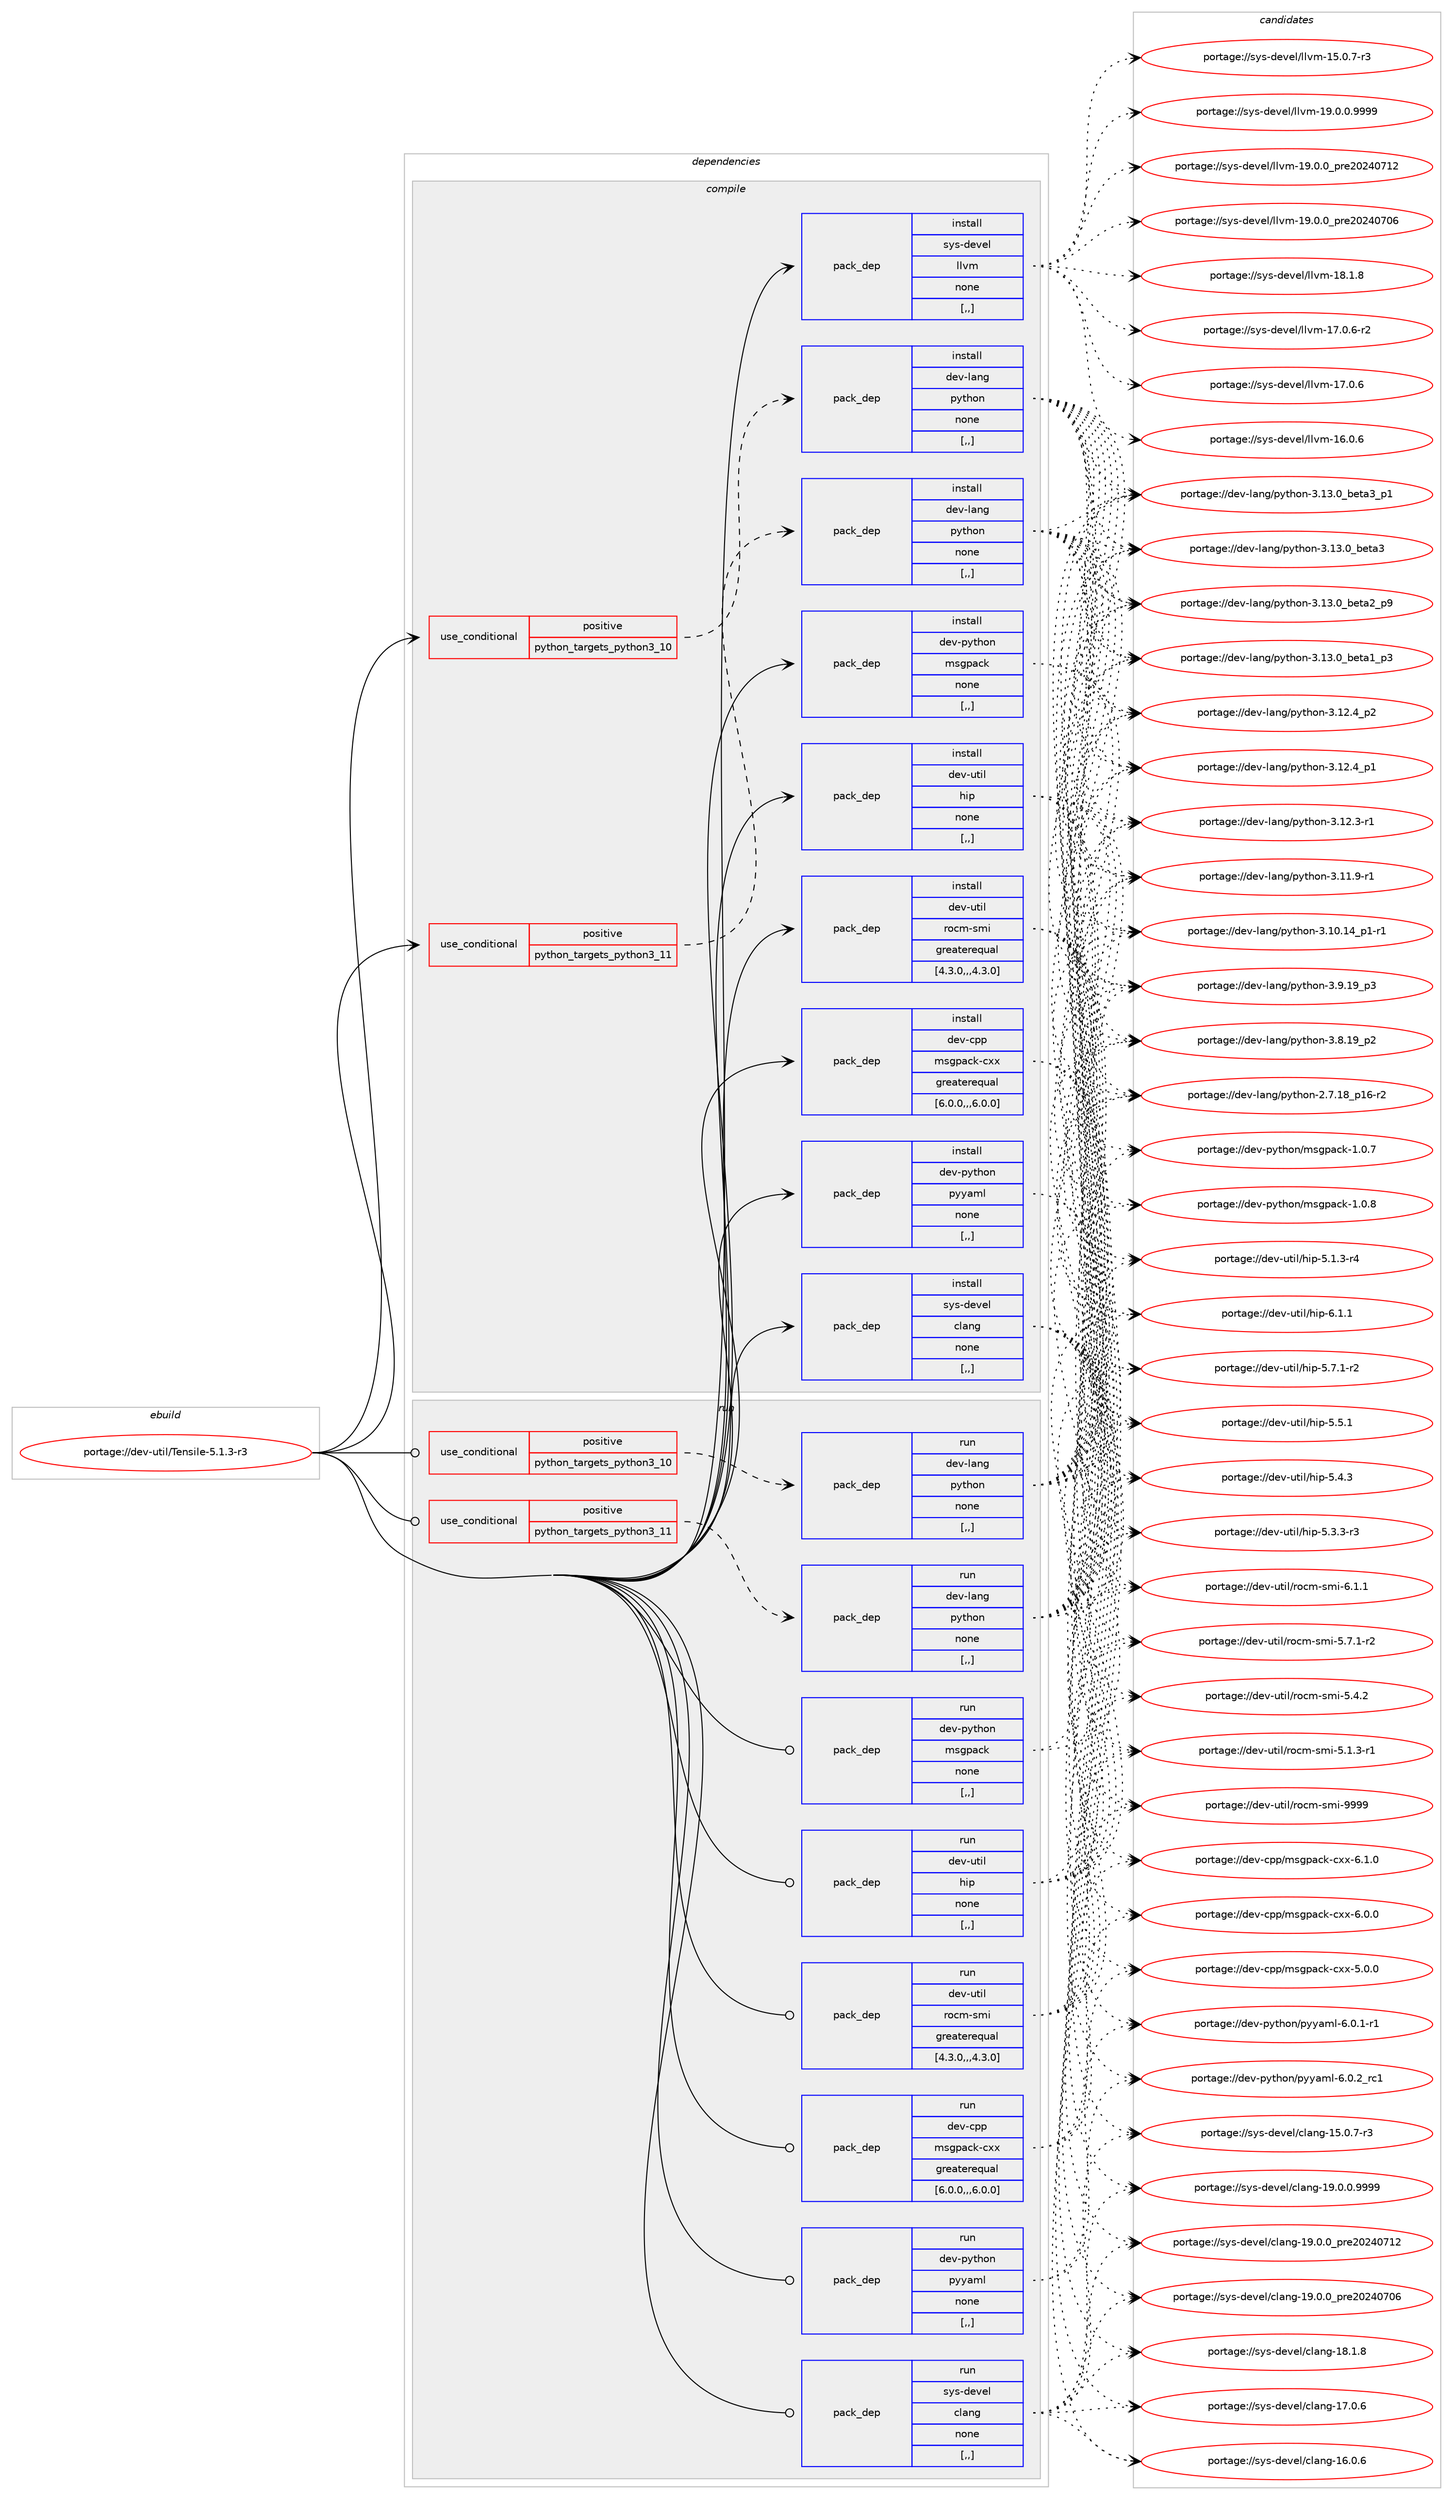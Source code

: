 digraph prolog {

# *************
# Graph options
# *************

newrank=true;
concentrate=true;
compound=true;
graph [rankdir=LR,fontname=Helvetica,fontsize=10,ranksep=1.5];#, ranksep=2.5, nodesep=0.2];
edge  [arrowhead=vee];
node  [fontname=Helvetica,fontsize=10];

# **********
# The ebuild
# **********

subgraph cluster_leftcol {
color=gray;
label=<<i>ebuild</i>>;
id [label="portage://dev-util/Tensile-5.1.3-r3", color=red, width=4, href="../dev-util/Tensile-5.1.3-r3.svg"];
}

# ****************
# The dependencies
# ****************

subgraph cluster_midcol {
color=gray;
label=<<i>dependencies</i>>;
subgraph cluster_compile {
fillcolor="#eeeeee";
style=filled;
label=<<i>compile</i>>;
subgraph cond58963 {
dependency209625 [label=<<TABLE BORDER="0" CELLBORDER="1" CELLSPACING="0" CELLPADDING="4"><TR><TD ROWSPAN="3" CELLPADDING="10">use_conditional</TD></TR><TR><TD>positive</TD></TR><TR><TD>python_targets_python3_10</TD></TR></TABLE>>, shape=none, color=red];
subgraph pack149252 {
dependency209626 [label=<<TABLE BORDER="0" CELLBORDER="1" CELLSPACING="0" CELLPADDING="4" WIDTH="220"><TR><TD ROWSPAN="6" CELLPADDING="30">pack_dep</TD></TR><TR><TD WIDTH="110">install</TD></TR><TR><TD>dev-lang</TD></TR><TR><TD>python</TD></TR><TR><TD>none</TD></TR><TR><TD>[,,]</TD></TR></TABLE>>, shape=none, color=blue];
}
dependency209625:e -> dependency209626:w [weight=20,style="dashed",arrowhead="vee"];
}
id:e -> dependency209625:w [weight=20,style="solid",arrowhead="vee"];
subgraph cond58964 {
dependency209627 [label=<<TABLE BORDER="0" CELLBORDER="1" CELLSPACING="0" CELLPADDING="4"><TR><TD ROWSPAN="3" CELLPADDING="10">use_conditional</TD></TR><TR><TD>positive</TD></TR><TR><TD>python_targets_python3_11</TD></TR></TABLE>>, shape=none, color=red];
subgraph pack149253 {
dependency209628 [label=<<TABLE BORDER="0" CELLBORDER="1" CELLSPACING="0" CELLPADDING="4" WIDTH="220"><TR><TD ROWSPAN="6" CELLPADDING="30">pack_dep</TD></TR><TR><TD WIDTH="110">install</TD></TR><TR><TD>dev-lang</TD></TR><TR><TD>python</TD></TR><TR><TD>none</TD></TR><TR><TD>[,,]</TD></TR></TABLE>>, shape=none, color=blue];
}
dependency209627:e -> dependency209628:w [weight=20,style="dashed",arrowhead="vee"];
}
id:e -> dependency209627:w [weight=20,style="solid",arrowhead="vee"];
subgraph pack149254 {
dependency209629 [label=<<TABLE BORDER="0" CELLBORDER="1" CELLSPACING="0" CELLPADDING="4" WIDTH="220"><TR><TD ROWSPAN="6" CELLPADDING="30">pack_dep</TD></TR><TR><TD WIDTH="110">install</TD></TR><TR><TD>dev-cpp</TD></TR><TR><TD>msgpack-cxx</TD></TR><TR><TD>greaterequal</TD></TR><TR><TD>[6.0.0,,,6.0.0]</TD></TR></TABLE>>, shape=none, color=blue];
}
id:e -> dependency209629:w [weight=20,style="solid",arrowhead="vee"];
subgraph pack149255 {
dependency209630 [label=<<TABLE BORDER="0" CELLBORDER="1" CELLSPACING="0" CELLPADDING="4" WIDTH="220"><TR><TD ROWSPAN="6" CELLPADDING="30">pack_dep</TD></TR><TR><TD WIDTH="110">install</TD></TR><TR><TD>dev-python</TD></TR><TR><TD>msgpack</TD></TR><TR><TD>none</TD></TR><TR><TD>[,,]</TD></TR></TABLE>>, shape=none, color=blue];
}
id:e -> dependency209630:w [weight=20,style="solid",arrowhead="vee"];
subgraph pack149256 {
dependency209631 [label=<<TABLE BORDER="0" CELLBORDER="1" CELLSPACING="0" CELLPADDING="4" WIDTH="220"><TR><TD ROWSPAN="6" CELLPADDING="30">pack_dep</TD></TR><TR><TD WIDTH="110">install</TD></TR><TR><TD>dev-python</TD></TR><TR><TD>pyyaml</TD></TR><TR><TD>none</TD></TR><TR><TD>[,,]</TD></TR></TABLE>>, shape=none, color=blue];
}
id:e -> dependency209631:w [weight=20,style="solid",arrowhead="vee"];
subgraph pack149257 {
dependency209632 [label=<<TABLE BORDER="0" CELLBORDER="1" CELLSPACING="0" CELLPADDING="4" WIDTH="220"><TR><TD ROWSPAN="6" CELLPADDING="30">pack_dep</TD></TR><TR><TD WIDTH="110">install</TD></TR><TR><TD>dev-util</TD></TR><TR><TD>hip</TD></TR><TR><TD>none</TD></TR><TR><TD>[,,]</TD></TR></TABLE>>, shape=none, color=blue];
}
id:e -> dependency209632:w [weight=20,style="solid",arrowhead="vee"];
subgraph pack149258 {
dependency209633 [label=<<TABLE BORDER="0" CELLBORDER="1" CELLSPACING="0" CELLPADDING="4" WIDTH="220"><TR><TD ROWSPAN="6" CELLPADDING="30">pack_dep</TD></TR><TR><TD WIDTH="110">install</TD></TR><TR><TD>dev-util</TD></TR><TR><TD>rocm-smi</TD></TR><TR><TD>greaterequal</TD></TR><TR><TD>[4.3.0,,,4.3.0]</TD></TR></TABLE>>, shape=none, color=blue];
}
id:e -> dependency209633:w [weight=20,style="solid",arrowhead="vee"];
subgraph pack149259 {
dependency209634 [label=<<TABLE BORDER="0" CELLBORDER="1" CELLSPACING="0" CELLPADDING="4" WIDTH="220"><TR><TD ROWSPAN="6" CELLPADDING="30">pack_dep</TD></TR><TR><TD WIDTH="110">install</TD></TR><TR><TD>sys-devel</TD></TR><TR><TD>clang</TD></TR><TR><TD>none</TD></TR><TR><TD>[,,]</TD></TR></TABLE>>, shape=none, color=blue];
}
id:e -> dependency209634:w [weight=20,style="solid",arrowhead="vee"];
subgraph pack149260 {
dependency209635 [label=<<TABLE BORDER="0" CELLBORDER="1" CELLSPACING="0" CELLPADDING="4" WIDTH="220"><TR><TD ROWSPAN="6" CELLPADDING="30">pack_dep</TD></TR><TR><TD WIDTH="110">install</TD></TR><TR><TD>sys-devel</TD></TR><TR><TD>llvm</TD></TR><TR><TD>none</TD></TR><TR><TD>[,,]</TD></TR></TABLE>>, shape=none, color=blue];
}
id:e -> dependency209635:w [weight=20,style="solid",arrowhead="vee"];
}
subgraph cluster_compileandrun {
fillcolor="#eeeeee";
style=filled;
label=<<i>compile and run</i>>;
}
subgraph cluster_run {
fillcolor="#eeeeee";
style=filled;
label=<<i>run</i>>;
subgraph cond58965 {
dependency209636 [label=<<TABLE BORDER="0" CELLBORDER="1" CELLSPACING="0" CELLPADDING="4"><TR><TD ROWSPAN="3" CELLPADDING="10">use_conditional</TD></TR><TR><TD>positive</TD></TR><TR><TD>python_targets_python3_10</TD></TR></TABLE>>, shape=none, color=red];
subgraph pack149261 {
dependency209637 [label=<<TABLE BORDER="0" CELLBORDER="1" CELLSPACING="0" CELLPADDING="4" WIDTH="220"><TR><TD ROWSPAN="6" CELLPADDING="30">pack_dep</TD></TR><TR><TD WIDTH="110">run</TD></TR><TR><TD>dev-lang</TD></TR><TR><TD>python</TD></TR><TR><TD>none</TD></TR><TR><TD>[,,]</TD></TR></TABLE>>, shape=none, color=blue];
}
dependency209636:e -> dependency209637:w [weight=20,style="dashed",arrowhead="vee"];
}
id:e -> dependency209636:w [weight=20,style="solid",arrowhead="odot"];
subgraph cond58966 {
dependency209638 [label=<<TABLE BORDER="0" CELLBORDER="1" CELLSPACING="0" CELLPADDING="4"><TR><TD ROWSPAN="3" CELLPADDING="10">use_conditional</TD></TR><TR><TD>positive</TD></TR><TR><TD>python_targets_python3_11</TD></TR></TABLE>>, shape=none, color=red];
subgraph pack149262 {
dependency209639 [label=<<TABLE BORDER="0" CELLBORDER="1" CELLSPACING="0" CELLPADDING="4" WIDTH="220"><TR><TD ROWSPAN="6" CELLPADDING="30">pack_dep</TD></TR><TR><TD WIDTH="110">run</TD></TR><TR><TD>dev-lang</TD></TR><TR><TD>python</TD></TR><TR><TD>none</TD></TR><TR><TD>[,,]</TD></TR></TABLE>>, shape=none, color=blue];
}
dependency209638:e -> dependency209639:w [weight=20,style="dashed",arrowhead="vee"];
}
id:e -> dependency209638:w [weight=20,style="solid",arrowhead="odot"];
subgraph pack149263 {
dependency209640 [label=<<TABLE BORDER="0" CELLBORDER="1" CELLSPACING="0" CELLPADDING="4" WIDTH="220"><TR><TD ROWSPAN="6" CELLPADDING="30">pack_dep</TD></TR><TR><TD WIDTH="110">run</TD></TR><TR><TD>dev-cpp</TD></TR><TR><TD>msgpack-cxx</TD></TR><TR><TD>greaterequal</TD></TR><TR><TD>[6.0.0,,,6.0.0]</TD></TR></TABLE>>, shape=none, color=blue];
}
id:e -> dependency209640:w [weight=20,style="solid",arrowhead="odot"];
subgraph pack149264 {
dependency209641 [label=<<TABLE BORDER="0" CELLBORDER="1" CELLSPACING="0" CELLPADDING="4" WIDTH="220"><TR><TD ROWSPAN="6" CELLPADDING="30">pack_dep</TD></TR><TR><TD WIDTH="110">run</TD></TR><TR><TD>dev-python</TD></TR><TR><TD>msgpack</TD></TR><TR><TD>none</TD></TR><TR><TD>[,,]</TD></TR></TABLE>>, shape=none, color=blue];
}
id:e -> dependency209641:w [weight=20,style="solid",arrowhead="odot"];
subgraph pack149265 {
dependency209642 [label=<<TABLE BORDER="0" CELLBORDER="1" CELLSPACING="0" CELLPADDING="4" WIDTH="220"><TR><TD ROWSPAN="6" CELLPADDING="30">pack_dep</TD></TR><TR><TD WIDTH="110">run</TD></TR><TR><TD>dev-python</TD></TR><TR><TD>pyyaml</TD></TR><TR><TD>none</TD></TR><TR><TD>[,,]</TD></TR></TABLE>>, shape=none, color=blue];
}
id:e -> dependency209642:w [weight=20,style="solid",arrowhead="odot"];
subgraph pack149266 {
dependency209643 [label=<<TABLE BORDER="0" CELLBORDER="1" CELLSPACING="0" CELLPADDING="4" WIDTH="220"><TR><TD ROWSPAN="6" CELLPADDING="30">pack_dep</TD></TR><TR><TD WIDTH="110">run</TD></TR><TR><TD>dev-util</TD></TR><TR><TD>hip</TD></TR><TR><TD>none</TD></TR><TR><TD>[,,]</TD></TR></TABLE>>, shape=none, color=blue];
}
id:e -> dependency209643:w [weight=20,style="solid",arrowhead="odot"];
subgraph pack149267 {
dependency209644 [label=<<TABLE BORDER="0" CELLBORDER="1" CELLSPACING="0" CELLPADDING="4" WIDTH="220"><TR><TD ROWSPAN="6" CELLPADDING="30">pack_dep</TD></TR><TR><TD WIDTH="110">run</TD></TR><TR><TD>dev-util</TD></TR><TR><TD>rocm-smi</TD></TR><TR><TD>greaterequal</TD></TR><TR><TD>[4.3.0,,,4.3.0]</TD></TR></TABLE>>, shape=none, color=blue];
}
id:e -> dependency209644:w [weight=20,style="solid",arrowhead="odot"];
subgraph pack149268 {
dependency209645 [label=<<TABLE BORDER="0" CELLBORDER="1" CELLSPACING="0" CELLPADDING="4" WIDTH="220"><TR><TD ROWSPAN="6" CELLPADDING="30">pack_dep</TD></TR><TR><TD WIDTH="110">run</TD></TR><TR><TD>sys-devel</TD></TR><TR><TD>clang</TD></TR><TR><TD>none</TD></TR><TR><TD>[,,]</TD></TR></TABLE>>, shape=none, color=blue];
}
id:e -> dependency209645:w [weight=20,style="solid",arrowhead="odot"];
}
}

# **************
# The candidates
# **************

subgraph cluster_choices {
rank=same;
color=gray;
label=<<i>candidates</i>>;

subgraph choice149252 {
color=black;
nodesep=1;
choice10010111845108971101034711212111610411111045514649514648959810111697519511249 [label="portage://dev-lang/python-3.13.0_beta3_p1", color=red, width=4,href="../dev-lang/python-3.13.0_beta3_p1.svg"];
choice1001011184510897110103471121211161041111104551464951464895981011169751 [label="portage://dev-lang/python-3.13.0_beta3", color=red, width=4,href="../dev-lang/python-3.13.0_beta3.svg"];
choice10010111845108971101034711212111610411111045514649514648959810111697509511257 [label="portage://dev-lang/python-3.13.0_beta2_p9", color=red, width=4,href="../dev-lang/python-3.13.0_beta2_p9.svg"];
choice10010111845108971101034711212111610411111045514649514648959810111697499511251 [label="portage://dev-lang/python-3.13.0_beta1_p3", color=red, width=4,href="../dev-lang/python-3.13.0_beta1_p3.svg"];
choice100101118451089711010347112121116104111110455146495046529511250 [label="portage://dev-lang/python-3.12.4_p2", color=red, width=4,href="../dev-lang/python-3.12.4_p2.svg"];
choice100101118451089711010347112121116104111110455146495046529511249 [label="portage://dev-lang/python-3.12.4_p1", color=red, width=4,href="../dev-lang/python-3.12.4_p1.svg"];
choice100101118451089711010347112121116104111110455146495046514511449 [label="portage://dev-lang/python-3.12.3-r1", color=red, width=4,href="../dev-lang/python-3.12.3-r1.svg"];
choice100101118451089711010347112121116104111110455146494946574511449 [label="portage://dev-lang/python-3.11.9-r1", color=red, width=4,href="../dev-lang/python-3.11.9-r1.svg"];
choice100101118451089711010347112121116104111110455146494846495295112494511449 [label="portage://dev-lang/python-3.10.14_p1-r1", color=red, width=4,href="../dev-lang/python-3.10.14_p1-r1.svg"];
choice100101118451089711010347112121116104111110455146574649579511251 [label="portage://dev-lang/python-3.9.19_p3", color=red, width=4,href="../dev-lang/python-3.9.19_p3.svg"];
choice100101118451089711010347112121116104111110455146564649579511250 [label="portage://dev-lang/python-3.8.19_p2", color=red, width=4,href="../dev-lang/python-3.8.19_p2.svg"];
choice100101118451089711010347112121116104111110455046554649569511249544511450 [label="portage://dev-lang/python-2.7.18_p16-r2", color=red, width=4,href="../dev-lang/python-2.7.18_p16-r2.svg"];
dependency209626:e -> choice10010111845108971101034711212111610411111045514649514648959810111697519511249:w [style=dotted,weight="100"];
dependency209626:e -> choice1001011184510897110103471121211161041111104551464951464895981011169751:w [style=dotted,weight="100"];
dependency209626:e -> choice10010111845108971101034711212111610411111045514649514648959810111697509511257:w [style=dotted,weight="100"];
dependency209626:e -> choice10010111845108971101034711212111610411111045514649514648959810111697499511251:w [style=dotted,weight="100"];
dependency209626:e -> choice100101118451089711010347112121116104111110455146495046529511250:w [style=dotted,weight="100"];
dependency209626:e -> choice100101118451089711010347112121116104111110455146495046529511249:w [style=dotted,weight="100"];
dependency209626:e -> choice100101118451089711010347112121116104111110455146495046514511449:w [style=dotted,weight="100"];
dependency209626:e -> choice100101118451089711010347112121116104111110455146494946574511449:w [style=dotted,weight="100"];
dependency209626:e -> choice100101118451089711010347112121116104111110455146494846495295112494511449:w [style=dotted,weight="100"];
dependency209626:e -> choice100101118451089711010347112121116104111110455146574649579511251:w [style=dotted,weight="100"];
dependency209626:e -> choice100101118451089711010347112121116104111110455146564649579511250:w [style=dotted,weight="100"];
dependency209626:e -> choice100101118451089711010347112121116104111110455046554649569511249544511450:w [style=dotted,weight="100"];
}
subgraph choice149253 {
color=black;
nodesep=1;
choice10010111845108971101034711212111610411111045514649514648959810111697519511249 [label="portage://dev-lang/python-3.13.0_beta3_p1", color=red, width=4,href="../dev-lang/python-3.13.0_beta3_p1.svg"];
choice1001011184510897110103471121211161041111104551464951464895981011169751 [label="portage://dev-lang/python-3.13.0_beta3", color=red, width=4,href="../dev-lang/python-3.13.0_beta3.svg"];
choice10010111845108971101034711212111610411111045514649514648959810111697509511257 [label="portage://dev-lang/python-3.13.0_beta2_p9", color=red, width=4,href="../dev-lang/python-3.13.0_beta2_p9.svg"];
choice10010111845108971101034711212111610411111045514649514648959810111697499511251 [label="portage://dev-lang/python-3.13.0_beta1_p3", color=red, width=4,href="../dev-lang/python-3.13.0_beta1_p3.svg"];
choice100101118451089711010347112121116104111110455146495046529511250 [label="portage://dev-lang/python-3.12.4_p2", color=red, width=4,href="../dev-lang/python-3.12.4_p2.svg"];
choice100101118451089711010347112121116104111110455146495046529511249 [label="portage://dev-lang/python-3.12.4_p1", color=red, width=4,href="../dev-lang/python-3.12.4_p1.svg"];
choice100101118451089711010347112121116104111110455146495046514511449 [label="portage://dev-lang/python-3.12.3-r1", color=red, width=4,href="../dev-lang/python-3.12.3-r1.svg"];
choice100101118451089711010347112121116104111110455146494946574511449 [label="portage://dev-lang/python-3.11.9-r1", color=red, width=4,href="../dev-lang/python-3.11.9-r1.svg"];
choice100101118451089711010347112121116104111110455146494846495295112494511449 [label="portage://dev-lang/python-3.10.14_p1-r1", color=red, width=4,href="../dev-lang/python-3.10.14_p1-r1.svg"];
choice100101118451089711010347112121116104111110455146574649579511251 [label="portage://dev-lang/python-3.9.19_p3", color=red, width=4,href="../dev-lang/python-3.9.19_p3.svg"];
choice100101118451089711010347112121116104111110455146564649579511250 [label="portage://dev-lang/python-3.8.19_p2", color=red, width=4,href="../dev-lang/python-3.8.19_p2.svg"];
choice100101118451089711010347112121116104111110455046554649569511249544511450 [label="portage://dev-lang/python-2.7.18_p16-r2", color=red, width=4,href="../dev-lang/python-2.7.18_p16-r2.svg"];
dependency209628:e -> choice10010111845108971101034711212111610411111045514649514648959810111697519511249:w [style=dotted,weight="100"];
dependency209628:e -> choice1001011184510897110103471121211161041111104551464951464895981011169751:w [style=dotted,weight="100"];
dependency209628:e -> choice10010111845108971101034711212111610411111045514649514648959810111697509511257:w [style=dotted,weight="100"];
dependency209628:e -> choice10010111845108971101034711212111610411111045514649514648959810111697499511251:w [style=dotted,weight="100"];
dependency209628:e -> choice100101118451089711010347112121116104111110455146495046529511250:w [style=dotted,weight="100"];
dependency209628:e -> choice100101118451089711010347112121116104111110455146495046529511249:w [style=dotted,weight="100"];
dependency209628:e -> choice100101118451089711010347112121116104111110455146495046514511449:w [style=dotted,weight="100"];
dependency209628:e -> choice100101118451089711010347112121116104111110455146494946574511449:w [style=dotted,weight="100"];
dependency209628:e -> choice100101118451089711010347112121116104111110455146494846495295112494511449:w [style=dotted,weight="100"];
dependency209628:e -> choice100101118451089711010347112121116104111110455146574649579511251:w [style=dotted,weight="100"];
dependency209628:e -> choice100101118451089711010347112121116104111110455146564649579511250:w [style=dotted,weight="100"];
dependency209628:e -> choice100101118451089711010347112121116104111110455046554649569511249544511450:w [style=dotted,weight="100"];
}
subgraph choice149254 {
color=black;
nodesep=1;
choice10010111845991121124710911510311297991074599120120455446494648 [label="portage://dev-cpp/msgpack-cxx-6.1.0", color=red, width=4,href="../dev-cpp/msgpack-cxx-6.1.0.svg"];
choice10010111845991121124710911510311297991074599120120455446484648 [label="portage://dev-cpp/msgpack-cxx-6.0.0", color=red, width=4,href="../dev-cpp/msgpack-cxx-6.0.0.svg"];
choice10010111845991121124710911510311297991074599120120455346484648 [label="portage://dev-cpp/msgpack-cxx-5.0.0", color=red, width=4,href="../dev-cpp/msgpack-cxx-5.0.0.svg"];
dependency209629:e -> choice10010111845991121124710911510311297991074599120120455446494648:w [style=dotted,weight="100"];
dependency209629:e -> choice10010111845991121124710911510311297991074599120120455446484648:w [style=dotted,weight="100"];
dependency209629:e -> choice10010111845991121124710911510311297991074599120120455346484648:w [style=dotted,weight="100"];
}
subgraph choice149255 {
color=black;
nodesep=1;
choice10010111845112121116104111110471091151031129799107454946484656 [label="portage://dev-python/msgpack-1.0.8", color=red, width=4,href="../dev-python/msgpack-1.0.8.svg"];
choice10010111845112121116104111110471091151031129799107454946484655 [label="portage://dev-python/msgpack-1.0.7", color=red, width=4,href="../dev-python/msgpack-1.0.7.svg"];
dependency209630:e -> choice10010111845112121116104111110471091151031129799107454946484656:w [style=dotted,weight="100"];
dependency209630:e -> choice10010111845112121116104111110471091151031129799107454946484655:w [style=dotted,weight="100"];
}
subgraph choice149256 {
color=black;
nodesep=1;
choice100101118451121211161041111104711212112197109108455446484650951149949 [label="portage://dev-python/pyyaml-6.0.2_rc1", color=red, width=4,href="../dev-python/pyyaml-6.0.2_rc1.svg"];
choice1001011184511212111610411111047112121121971091084554464846494511449 [label="portage://dev-python/pyyaml-6.0.1-r1", color=red, width=4,href="../dev-python/pyyaml-6.0.1-r1.svg"];
dependency209631:e -> choice100101118451121211161041111104711212112197109108455446484650951149949:w [style=dotted,weight="100"];
dependency209631:e -> choice1001011184511212111610411111047112121121971091084554464846494511449:w [style=dotted,weight="100"];
}
subgraph choice149257 {
color=black;
nodesep=1;
choice1001011184511711610510847104105112455446494649 [label="portage://dev-util/hip-6.1.1", color=red, width=4,href="../dev-util/hip-6.1.1.svg"];
choice10010111845117116105108471041051124553465546494511450 [label="portage://dev-util/hip-5.7.1-r2", color=red, width=4,href="../dev-util/hip-5.7.1-r2.svg"];
choice1001011184511711610510847104105112455346534649 [label="portage://dev-util/hip-5.5.1", color=red, width=4,href="../dev-util/hip-5.5.1.svg"];
choice1001011184511711610510847104105112455346524651 [label="portage://dev-util/hip-5.4.3", color=red, width=4,href="../dev-util/hip-5.4.3.svg"];
choice10010111845117116105108471041051124553465146514511451 [label="portage://dev-util/hip-5.3.3-r3", color=red, width=4,href="../dev-util/hip-5.3.3-r3.svg"];
choice10010111845117116105108471041051124553464946514511452 [label="portage://dev-util/hip-5.1.3-r4", color=red, width=4,href="../dev-util/hip-5.1.3-r4.svg"];
dependency209632:e -> choice1001011184511711610510847104105112455446494649:w [style=dotted,weight="100"];
dependency209632:e -> choice10010111845117116105108471041051124553465546494511450:w [style=dotted,weight="100"];
dependency209632:e -> choice1001011184511711610510847104105112455346534649:w [style=dotted,weight="100"];
dependency209632:e -> choice1001011184511711610510847104105112455346524651:w [style=dotted,weight="100"];
dependency209632:e -> choice10010111845117116105108471041051124553465146514511451:w [style=dotted,weight="100"];
dependency209632:e -> choice10010111845117116105108471041051124553464946514511452:w [style=dotted,weight="100"];
}
subgraph choice149258 {
color=black;
nodesep=1;
choice100101118451171161051084711411199109451151091054557575757 [label="portage://dev-util/rocm-smi-9999", color=red, width=4,href="../dev-util/rocm-smi-9999.svg"];
choice10010111845117116105108471141119910945115109105455446494649 [label="portage://dev-util/rocm-smi-6.1.1", color=red, width=4,href="../dev-util/rocm-smi-6.1.1.svg"];
choice100101118451171161051084711411199109451151091054553465546494511450 [label="portage://dev-util/rocm-smi-5.7.1-r2", color=red, width=4,href="../dev-util/rocm-smi-5.7.1-r2.svg"];
choice10010111845117116105108471141119910945115109105455346524650 [label="portage://dev-util/rocm-smi-5.4.2", color=red, width=4,href="../dev-util/rocm-smi-5.4.2.svg"];
choice100101118451171161051084711411199109451151091054553464946514511449 [label="portage://dev-util/rocm-smi-5.1.3-r1", color=red, width=4,href="../dev-util/rocm-smi-5.1.3-r1.svg"];
dependency209633:e -> choice100101118451171161051084711411199109451151091054557575757:w [style=dotted,weight="100"];
dependency209633:e -> choice10010111845117116105108471141119910945115109105455446494649:w [style=dotted,weight="100"];
dependency209633:e -> choice100101118451171161051084711411199109451151091054553465546494511450:w [style=dotted,weight="100"];
dependency209633:e -> choice10010111845117116105108471141119910945115109105455346524650:w [style=dotted,weight="100"];
dependency209633:e -> choice100101118451171161051084711411199109451151091054553464946514511449:w [style=dotted,weight="100"];
}
subgraph choice149259 {
color=black;
nodesep=1;
choice11512111545100101118101108479910897110103454957464846484657575757 [label="portage://sys-devel/clang-19.0.0.9999", color=red, width=4,href="../sys-devel/clang-19.0.0.9999.svg"];
choice1151211154510010111810110847991089711010345495746484648951121141015048505248554950 [label="portage://sys-devel/clang-19.0.0_pre20240712", color=red, width=4,href="../sys-devel/clang-19.0.0_pre20240712.svg"];
choice1151211154510010111810110847991089711010345495746484648951121141015048505248554854 [label="portage://sys-devel/clang-19.0.0_pre20240706", color=red, width=4,href="../sys-devel/clang-19.0.0_pre20240706.svg"];
choice1151211154510010111810110847991089711010345495646494656 [label="portage://sys-devel/clang-18.1.8", color=red, width=4,href="../sys-devel/clang-18.1.8.svg"];
choice1151211154510010111810110847991089711010345495546484654 [label="portage://sys-devel/clang-17.0.6", color=red, width=4,href="../sys-devel/clang-17.0.6.svg"];
choice1151211154510010111810110847991089711010345495446484654 [label="portage://sys-devel/clang-16.0.6", color=red, width=4,href="../sys-devel/clang-16.0.6.svg"];
choice11512111545100101118101108479910897110103454953464846554511451 [label="portage://sys-devel/clang-15.0.7-r3", color=red, width=4,href="../sys-devel/clang-15.0.7-r3.svg"];
dependency209634:e -> choice11512111545100101118101108479910897110103454957464846484657575757:w [style=dotted,weight="100"];
dependency209634:e -> choice1151211154510010111810110847991089711010345495746484648951121141015048505248554950:w [style=dotted,weight="100"];
dependency209634:e -> choice1151211154510010111810110847991089711010345495746484648951121141015048505248554854:w [style=dotted,weight="100"];
dependency209634:e -> choice1151211154510010111810110847991089711010345495646494656:w [style=dotted,weight="100"];
dependency209634:e -> choice1151211154510010111810110847991089711010345495546484654:w [style=dotted,weight="100"];
dependency209634:e -> choice1151211154510010111810110847991089711010345495446484654:w [style=dotted,weight="100"];
dependency209634:e -> choice11512111545100101118101108479910897110103454953464846554511451:w [style=dotted,weight="100"];
}
subgraph choice149260 {
color=black;
nodesep=1;
choice1151211154510010111810110847108108118109454957464846484657575757 [label="portage://sys-devel/llvm-19.0.0.9999", color=red, width=4,href="../sys-devel/llvm-19.0.0.9999.svg"];
choice115121115451001011181011084710810811810945495746484648951121141015048505248554950 [label="portage://sys-devel/llvm-19.0.0_pre20240712", color=red, width=4,href="../sys-devel/llvm-19.0.0_pre20240712.svg"];
choice115121115451001011181011084710810811810945495746484648951121141015048505248554854 [label="portage://sys-devel/llvm-19.0.0_pre20240706", color=red, width=4,href="../sys-devel/llvm-19.0.0_pre20240706.svg"];
choice115121115451001011181011084710810811810945495646494656 [label="portage://sys-devel/llvm-18.1.8", color=red, width=4,href="../sys-devel/llvm-18.1.8.svg"];
choice1151211154510010111810110847108108118109454955464846544511450 [label="portage://sys-devel/llvm-17.0.6-r2", color=red, width=4,href="../sys-devel/llvm-17.0.6-r2.svg"];
choice115121115451001011181011084710810811810945495546484654 [label="portage://sys-devel/llvm-17.0.6", color=red, width=4,href="../sys-devel/llvm-17.0.6.svg"];
choice115121115451001011181011084710810811810945495446484654 [label="portage://sys-devel/llvm-16.0.6", color=red, width=4,href="../sys-devel/llvm-16.0.6.svg"];
choice1151211154510010111810110847108108118109454953464846554511451 [label="portage://sys-devel/llvm-15.0.7-r3", color=red, width=4,href="../sys-devel/llvm-15.0.7-r3.svg"];
dependency209635:e -> choice1151211154510010111810110847108108118109454957464846484657575757:w [style=dotted,weight="100"];
dependency209635:e -> choice115121115451001011181011084710810811810945495746484648951121141015048505248554950:w [style=dotted,weight="100"];
dependency209635:e -> choice115121115451001011181011084710810811810945495746484648951121141015048505248554854:w [style=dotted,weight="100"];
dependency209635:e -> choice115121115451001011181011084710810811810945495646494656:w [style=dotted,weight="100"];
dependency209635:e -> choice1151211154510010111810110847108108118109454955464846544511450:w [style=dotted,weight="100"];
dependency209635:e -> choice115121115451001011181011084710810811810945495546484654:w [style=dotted,weight="100"];
dependency209635:e -> choice115121115451001011181011084710810811810945495446484654:w [style=dotted,weight="100"];
dependency209635:e -> choice1151211154510010111810110847108108118109454953464846554511451:w [style=dotted,weight="100"];
}
subgraph choice149261 {
color=black;
nodesep=1;
choice10010111845108971101034711212111610411111045514649514648959810111697519511249 [label="portage://dev-lang/python-3.13.0_beta3_p1", color=red, width=4,href="../dev-lang/python-3.13.0_beta3_p1.svg"];
choice1001011184510897110103471121211161041111104551464951464895981011169751 [label="portage://dev-lang/python-3.13.0_beta3", color=red, width=4,href="../dev-lang/python-3.13.0_beta3.svg"];
choice10010111845108971101034711212111610411111045514649514648959810111697509511257 [label="portage://dev-lang/python-3.13.0_beta2_p9", color=red, width=4,href="../dev-lang/python-3.13.0_beta2_p9.svg"];
choice10010111845108971101034711212111610411111045514649514648959810111697499511251 [label="portage://dev-lang/python-3.13.0_beta1_p3", color=red, width=4,href="../dev-lang/python-3.13.0_beta1_p3.svg"];
choice100101118451089711010347112121116104111110455146495046529511250 [label="portage://dev-lang/python-3.12.4_p2", color=red, width=4,href="../dev-lang/python-3.12.4_p2.svg"];
choice100101118451089711010347112121116104111110455146495046529511249 [label="portage://dev-lang/python-3.12.4_p1", color=red, width=4,href="../dev-lang/python-3.12.4_p1.svg"];
choice100101118451089711010347112121116104111110455146495046514511449 [label="portage://dev-lang/python-3.12.3-r1", color=red, width=4,href="../dev-lang/python-3.12.3-r1.svg"];
choice100101118451089711010347112121116104111110455146494946574511449 [label="portage://dev-lang/python-3.11.9-r1", color=red, width=4,href="../dev-lang/python-3.11.9-r1.svg"];
choice100101118451089711010347112121116104111110455146494846495295112494511449 [label="portage://dev-lang/python-3.10.14_p1-r1", color=red, width=4,href="../dev-lang/python-3.10.14_p1-r1.svg"];
choice100101118451089711010347112121116104111110455146574649579511251 [label="portage://dev-lang/python-3.9.19_p3", color=red, width=4,href="../dev-lang/python-3.9.19_p3.svg"];
choice100101118451089711010347112121116104111110455146564649579511250 [label="portage://dev-lang/python-3.8.19_p2", color=red, width=4,href="../dev-lang/python-3.8.19_p2.svg"];
choice100101118451089711010347112121116104111110455046554649569511249544511450 [label="portage://dev-lang/python-2.7.18_p16-r2", color=red, width=4,href="../dev-lang/python-2.7.18_p16-r2.svg"];
dependency209637:e -> choice10010111845108971101034711212111610411111045514649514648959810111697519511249:w [style=dotted,weight="100"];
dependency209637:e -> choice1001011184510897110103471121211161041111104551464951464895981011169751:w [style=dotted,weight="100"];
dependency209637:e -> choice10010111845108971101034711212111610411111045514649514648959810111697509511257:w [style=dotted,weight="100"];
dependency209637:e -> choice10010111845108971101034711212111610411111045514649514648959810111697499511251:w [style=dotted,weight="100"];
dependency209637:e -> choice100101118451089711010347112121116104111110455146495046529511250:w [style=dotted,weight="100"];
dependency209637:e -> choice100101118451089711010347112121116104111110455146495046529511249:w [style=dotted,weight="100"];
dependency209637:e -> choice100101118451089711010347112121116104111110455146495046514511449:w [style=dotted,weight="100"];
dependency209637:e -> choice100101118451089711010347112121116104111110455146494946574511449:w [style=dotted,weight="100"];
dependency209637:e -> choice100101118451089711010347112121116104111110455146494846495295112494511449:w [style=dotted,weight="100"];
dependency209637:e -> choice100101118451089711010347112121116104111110455146574649579511251:w [style=dotted,weight="100"];
dependency209637:e -> choice100101118451089711010347112121116104111110455146564649579511250:w [style=dotted,weight="100"];
dependency209637:e -> choice100101118451089711010347112121116104111110455046554649569511249544511450:w [style=dotted,weight="100"];
}
subgraph choice149262 {
color=black;
nodesep=1;
choice10010111845108971101034711212111610411111045514649514648959810111697519511249 [label="portage://dev-lang/python-3.13.0_beta3_p1", color=red, width=4,href="../dev-lang/python-3.13.0_beta3_p1.svg"];
choice1001011184510897110103471121211161041111104551464951464895981011169751 [label="portage://dev-lang/python-3.13.0_beta3", color=red, width=4,href="../dev-lang/python-3.13.0_beta3.svg"];
choice10010111845108971101034711212111610411111045514649514648959810111697509511257 [label="portage://dev-lang/python-3.13.0_beta2_p9", color=red, width=4,href="../dev-lang/python-3.13.0_beta2_p9.svg"];
choice10010111845108971101034711212111610411111045514649514648959810111697499511251 [label="portage://dev-lang/python-3.13.0_beta1_p3", color=red, width=4,href="../dev-lang/python-3.13.0_beta1_p3.svg"];
choice100101118451089711010347112121116104111110455146495046529511250 [label="portage://dev-lang/python-3.12.4_p2", color=red, width=4,href="../dev-lang/python-3.12.4_p2.svg"];
choice100101118451089711010347112121116104111110455146495046529511249 [label="portage://dev-lang/python-3.12.4_p1", color=red, width=4,href="../dev-lang/python-3.12.4_p1.svg"];
choice100101118451089711010347112121116104111110455146495046514511449 [label="portage://dev-lang/python-3.12.3-r1", color=red, width=4,href="../dev-lang/python-3.12.3-r1.svg"];
choice100101118451089711010347112121116104111110455146494946574511449 [label="portage://dev-lang/python-3.11.9-r1", color=red, width=4,href="../dev-lang/python-3.11.9-r1.svg"];
choice100101118451089711010347112121116104111110455146494846495295112494511449 [label="portage://dev-lang/python-3.10.14_p1-r1", color=red, width=4,href="../dev-lang/python-3.10.14_p1-r1.svg"];
choice100101118451089711010347112121116104111110455146574649579511251 [label="portage://dev-lang/python-3.9.19_p3", color=red, width=4,href="../dev-lang/python-3.9.19_p3.svg"];
choice100101118451089711010347112121116104111110455146564649579511250 [label="portage://dev-lang/python-3.8.19_p2", color=red, width=4,href="../dev-lang/python-3.8.19_p2.svg"];
choice100101118451089711010347112121116104111110455046554649569511249544511450 [label="portage://dev-lang/python-2.7.18_p16-r2", color=red, width=4,href="../dev-lang/python-2.7.18_p16-r2.svg"];
dependency209639:e -> choice10010111845108971101034711212111610411111045514649514648959810111697519511249:w [style=dotted,weight="100"];
dependency209639:e -> choice1001011184510897110103471121211161041111104551464951464895981011169751:w [style=dotted,weight="100"];
dependency209639:e -> choice10010111845108971101034711212111610411111045514649514648959810111697509511257:w [style=dotted,weight="100"];
dependency209639:e -> choice10010111845108971101034711212111610411111045514649514648959810111697499511251:w [style=dotted,weight="100"];
dependency209639:e -> choice100101118451089711010347112121116104111110455146495046529511250:w [style=dotted,weight="100"];
dependency209639:e -> choice100101118451089711010347112121116104111110455146495046529511249:w [style=dotted,weight="100"];
dependency209639:e -> choice100101118451089711010347112121116104111110455146495046514511449:w [style=dotted,weight="100"];
dependency209639:e -> choice100101118451089711010347112121116104111110455146494946574511449:w [style=dotted,weight="100"];
dependency209639:e -> choice100101118451089711010347112121116104111110455146494846495295112494511449:w [style=dotted,weight="100"];
dependency209639:e -> choice100101118451089711010347112121116104111110455146574649579511251:w [style=dotted,weight="100"];
dependency209639:e -> choice100101118451089711010347112121116104111110455146564649579511250:w [style=dotted,weight="100"];
dependency209639:e -> choice100101118451089711010347112121116104111110455046554649569511249544511450:w [style=dotted,weight="100"];
}
subgraph choice149263 {
color=black;
nodesep=1;
choice10010111845991121124710911510311297991074599120120455446494648 [label="portage://dev-cpp/msgpack-cxx-6.1.0", color=red, width=4,href="../dev-cpp/msgpack-cxx-6.1.0.svg"];
choice10010111845991121124710911510311297991074599120120455446484648 [label="portage://dev-cpp/msgpack-cxx-6.0.0", color=red, width=4,href="../dev-cpp/msgpack-cxx-6.0.0.svg"];
choice10010111845991121124710911510311297991074599120120455346484648 [label="portage://dev-cpp/msgpack-cxx-5.0.0", color=red, width=4,href="../dev-cpp/msgpack-cxx-5.0.0.svg"];
dependency209640:e -> choice10010111845991121124710911510311297991074599120120455446494648:w [style=dotted,weight="100"];
dependency209640:e -> choice10010111845991121124710911510311297991074599120120455446484648:w [style=dotted,weight="100"];
dependency209640:e -> choice10010111845991121124710911510311297991074599120120455346484648:w [style=dotted,weight="100"];
}
subgraph choice149264 {
color=black;
nodesep=1;
choice10010111845112121116104111110471091151031129799107454946484656 [label="portage://dev-python/msgpack-1.0.8", color=red, width=4,href="../dev-python/msgpack-1.0.8.svg"];
choice10010111845112121116104111110471091151031129799107454946484655 [label="portage://dev-python/msgpack-1.0.7", color=red, width=4,href="../dev-python/msgpack-1.0.7.svg"];
dependency209641:e -> choice10010111845112121116104111110471091151031129799107454946484656:w [style=dotted,weight="100"];
dependency209641:e -> choice10010111845112121116104111110471091151031129799107454946484655:w [style=dotted,weight="100"];
}
subgraph choice149265 {
color=black;
nodesep=1;
choice100101118451121211161041111104711212112197109108455446484650951149949 [label="portage://dev-python/pyyaml-6.0.2_rc1", color=red, width=4,href="../dev-python/pyyaml-6.0.2_rc1.svg"];
choice1001011184511212111610411111047112121121971091084554464846494511449 [label="portage://dev-python/pyyaml-6.0.1-r1", color=red, width=4,href="../dev-python/pyyaml-6.0.1-r1.svg"];
dependency209642:e -> choice100101118451121211161041111104711212112197109108455446484650951149949:w [style=dotted,weight="100"];
dependency209642:e -> choice1001011184511212111610411111047112121121971091084554464846494511449:w [style=dotted,weight="100"];
}
subgraph choice149266 {
color=black;
nodesep=1;
choice1001011184511711610510847104105112455446494649 [label="portage://dev-util/hip-6.1.1", color=red, width=4,href="../dev-util/hip-6.1.1.svg"];
choice10010111845117116105108471041051124553465546494511450 [label="portage://dev-util/hip-5.7.1-r2", color=red, width=4,href="../dev-util/hip-5.7.1-r2.svg"];
choice1001011184511711610510847104105112455346534649 [label="portage://dev-util/hip-5.5.1", color=red, width=4,href="../dev-util/hip-5.5.1.svg"];
choice1001011184511711610510847104105112455346524651 [label="portage://dev-util/hip-5.4.3", color=red, width=4,href="../dev-util/hip-5.4.3.svg"];
choice10010111845117116105108471041051124553465146514511451 [label="portage://dev-util/hip-5.3.3-r3", color=red, width=4,href="../dev-util/hip-5.3.3-r3.svg"];
choice10010111845117116105108471041051124553464946514511452 [label="portage://dev-util/hip-5.1.3-r4", color=red, width=4,href="../dev-util/hip-5.1.3-r4.svg"];
dependency209643:e -> choice1001011184511711610510847104105112455446494649:w [style=dotted,weight="100"];
dependency209643:e -> choice10010111845117116105108471041051124553465546494511450:w [style=dotted,weight="100"];
dependency209643:e -> choice1001011184511711610510847104105112455346534649:w [style=dotted,weight="100"];
dependency209643:e -> choice1001011184511711610510847104105112455346524651:w [style=dotted,weight="100"];
dependency209643:e -> choice10010111845117116105108471041051124553465146514511451:w [style=dotted,weight="100"];
dependency209643:e -> choice10010111845117116105108471041051124553464946514511452:w [style=dotted,weight="100"];
}
subgraph choice149267 {
color=black;
nodesep=1;
choice100101118451171161051084711411199109451151091054557575757 [label="portage://dev-util/rocm-smi-9999", color=red, width=4,href="../dev-util/rocm-smi-9999.svg"];
choice10010111845117116105108471141119910945115109105455446494649 [label="portage://dev-util/rocm-smi-6.1.1", color=red, width=4,href="../dev-util/rocm-smi-6.1.1.svg"];
choice100101118451171161051084711411199109451151091054553465546494511450 [label="portage://dev-util/rocm-smi-5.7.1-r2", color=red, width=4,href="../dev-util/rocm-smi-5.7.1-r2.svg"];
choice10010111845117116105108471141119910945115109105455346524650 [label="portage://dev-util/rocm-smi-5.4.2", color=red, width=4,href="../dev-util/rocm-smi-5.4.2.svg"];
choice100101118451171161051084711411199109451151091054553464946514511449 [label="portage://dev-util/rocm-smi-5.1.3-r1", color=red, width=4,href="../dev-util/rocm-smi-5.1.3-r1.svg"];
dependency209644:e -> choice100101118451171161051084711411199109451151091054557575757:w [style=dotted,weight="100"];
dependency209644:e -> choice10010111845117116105108471141119910945115109105455446494649:w [style=dotted,weight="100"];
dependency209644:e -> choice100101118451171161051084711411199109451151091054553465546494511450:w [style=dotted,weight="100"];
dependency209644:e -> choice10010111845117116105108471141119910945115109105455346524650:w [style=dotted,weight="100"];
dependency209644:e -> choice100101118451171161051084711411199109451151091054553464946514511449:w [style=dotted,weight="100"];
}
subgraph choice149268 {
color=black;
nodesep=1;
choice11512111545100101118101108479910897110103454957464846484657575757 [label="portage://sys-devel/clang-19.0.0.9999", color=red, width=4,href="../sys-devel/clang-19.0.0.9999.svg"];
choice1151211154510010111810110847991089711010345495746484648951121141015048505248554950 [label="portage://sys-devel/clang-19.0.0_pre20240712", color=red, width=4,href="../sys-devel/clang-19.0.0_pre20240712.svg"];
choice1151211154510010111810110847991089711010345495746484648951121141015048505248554854 [label="portage://sys-devel/clang-19.0.0_pre20240706", color=red, width=4,href="../sys-devel/clang-19.0.0_pre20240706.svg"];
choice1151211154510010111810110847991089711010345495646494656 [label="portage://sys-devel/clang-18.1.8", color=red, width=4,href="../sys-devel/clang-18.1.8.svg"];
choice1151211154510010111810110847991089711010345495546484654 [label="portage://sys-devel/clang-17.0.6", color=red, width=4,href="../sys-devel/clang-17.0.6.svg"];
choice1151211154510010111810110847991089711010345495446484654 [label="portage://sys-devel/clang-16.0.6", color=red, width=4,href="../sys-devel/clang-16.0.6.svg"];
choice11512111545100101118101108479910897110103454953464846554511451 [label="portage://sys-devel/clang-15.0.7-r3", color=red, width=4,href="../sys-devel/clang-15.0.7-r3.svg"];
dependency209645:e -> choice11512111545100101118101108479910897110103454957464846484657575757:w [style=dotted,weight="100"];
dependency209645:e -> choice1151211154510010111810110847991089711010345495746484648951121141015048505248554950:w [style=dotted,weight="100"];
dependency209645:e -> choice1151211154510010111810110847991089711010345495746484648951121141015048505248554854:w [style=dotted,weight="100"];
dependency209645:e -> choice1151211154510010111810110847991089711010345495646494656:w [style=dotted,weight="100"];
dependency209645:e -> choice1151211154510010111810110847991089711010345495546484654:w [style=dotted,weight="100"];
dependency209645:e -> choice1151211154510010111810110847991089711010345495446484654:w [style=dotted,weight="100"];
dependency209645:e -> choice11512111545100101118101108479910897110103454953464846554511451:w [style=dotted,weight="100"];
}
}

}
